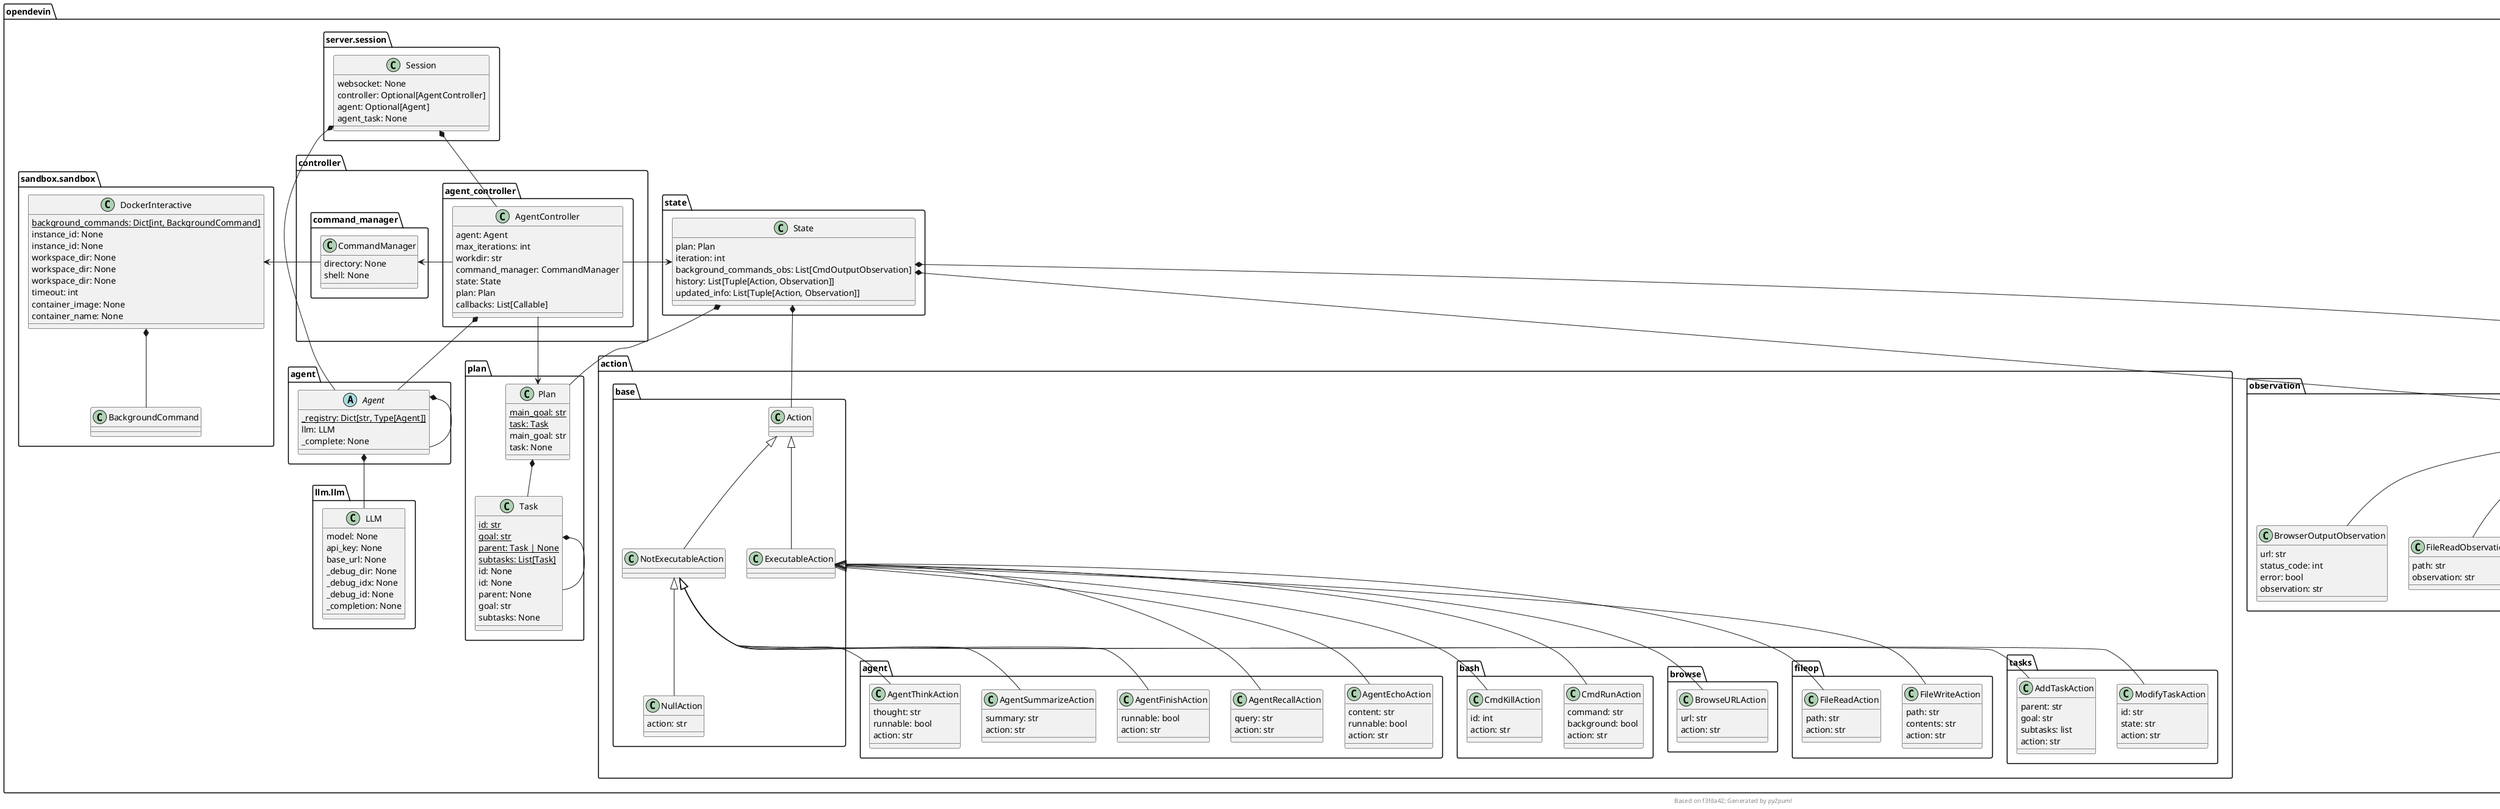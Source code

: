 @startuml opendevin
!pragma useIntermediatePackages false

class opendevin.action.agent.AgentEchoAction {
  content: str
  runnable: bool
  action: str
}
class opendevin.action.agent.AgentFinishAction {
  runnable: bool
  action: str
}
class opendevin.observation.AgentMessageObservation {
  role: str
  observation: str
}
class opendevin.action.agent.AgentRecallAction {
  query: str
  action: str
}
class opendevin.observation.AgentRecallObservation {
  memories: List[str]
  role: str
  observation: str
}
class opendevin.action.agent.AgentSummarizeAction {
  summary: str
  action: str
}
class opendevin.action.agent.AgentThinkAction {
  thought: str
  runnable: bool
  action: str
}
class opendevin.action.base.ExecutableAction {
}
class opendevin.action.base.NotExecutableAction {
}
class opendevin.observation.Observation {
  content: str
}
class opendevin.action.base.Action {
}
class opendevin.action.base.NullAction {
  action: str
}
class opendevin.action.bash.CmdKillAction {
  id: int
  action: str
}
class opendevin.action.bash.CmdRunAction {
  command: str
  background: bool
  action: str
}
class opendevin.action.browse.BrowseURLAction {
  url: str
  action: str
}
class opendevin.observation.BrowserOutputObservation {
  url: str
  status_code: int
  error: bool
  observation: str
}
class opendevin.action.fileop.FileReadAction {
  path: str
  action: str
}
class opendevin.observation.FileReadObservation {
  path: str
  observation: str
}
class opendevin.action.fileop.FileWriteAction {
  path: str
  contents: str
  action: str
}
class opendevin.observation.FileWriteObservation {
  path: str
  observation: str
}
class opendevin.action.tasks.AddTaskAction {
  parent: str
  goal: str
  subtasks: list
  action: str
}
class opendevin.action.tasks.ModifyTaskAction {
  id: str
  state: str
  action: str
}
abstract class opendevin.agent.Agent {
  _registry: Dict[str, Type[Agent]] {static}
  llm: LLM
  _complete: None
}
class opendevin.llm.llm.LLM {
  model: None
  api_key: None
  base_url: None
  _debug_dir: None
  _debug_idx: None
  _debug_id: None
  _completion: None
}
class opendevin.controller.agent_controller.AgentController {
  agent: Agent
  max_iterations: int
  workdir: str
  command_manager: CommandManager
  state: State
  plan: Plan
  callbacks: List[Callable]
}
class opendevin.observation.AgentErrorObservation {
  observation: str
}
class opendevin.controller.command_manager.CommandManager {
  directory: None
  shell: None
}
class opendevin.observation.NullObservation {
  observation: str
}
class opendevin.plan.Plan {
  main_goal: str {static}
  task: Task {static}
  main_goal: str
  task: None
}
class opendevin.state.State {
  plan: Plan
  iteration: int
  background_commands_obs: List[CmdOutputObservation]
  history: List[Tuple[Action, Observation]]
  updated_info: List[Tuple[Action, Observation]]
}
class opendevin.observation.CmdOutputObservation {
  command_id: int
  command: str
  exit_code: int
  observation: str
}
class opendevin.sandbox.sandbox.DockerInteractive {
  background_commands: Dict[int, BackgroundCommand] {static}
  instance_id: None
  instance_id: None
  workspace_dir: None
  workspace_dir: None
  workspace_dir: None
  timeout: int
  container_image: None
  container_name: None
}
class opendevin.observation.UserMessageObservation {
  role: str
  observation: str
}
class opendevin.plan.Task {
  id: str {static}
  goal: str {static}
  parent: Task | None {static}
  subtasks: List[Task] {static}
  id: None
  id: None
  parent: None
  goal: str
  subtasks: None
}

class opendevin.server.session.Session {
  websocket: None
  controller: Optional[AgentController]
  agent: Optional[Agent]
  agent_task: None
}

opendevin.action.base.ExecutableAction <|-- opendevin.action.agent.AgentEchoAction
opendevin.action.base.NotExecutableAction <|-- opendevin.action.agent.AgentFinishAction
opendevin.observation.Observation <|-- opendevin.observation.AgentMessageObservation
opendevin.action.base.ExecutableAction <|-- opendevin.action.agent.AgentRecallAction
opendevin.observation.Observation <|-- opendevin.observation.AgentRecallObservation
opendevin.action.base.NotExecutableAction <|-- opendevin.action.agent.AgentSummarizeAction
opendevin.action.base.NotExecutableAction <|-- opendevin.action.agent.AgentThinkAction
opendevin.action.base.Action <|-- opendevin.action.base.ExecutableAction
opendevin.action.base.Action <|-- opendevin.action.base.NotExecutableAction
opendevin.action.base.NotExecutableAction <|-- opendevin.action.base.NullAction
opendevin.action.base.ExecutableAction <|-- opendevin.action.bash.CmdKillAction
opendevin.action.base.ExecutableAction <|-- opendevin.action.bash.CmdRunAction
opendevin.action.base.ExecutableAction <|-- opendevin.action.browse.BrowseURLAction
opendevin.observation.Observation <|-- opendevin.observation.BrowserOutputObservation
opendevin.action.base.ExecutableAction <|-- opendevin.action.fileop.FileReadAction
opendevin.observation.Observation <|-- opendevin.observation.FileReadObservation
opendevin.action.base.ExecutableAction <|-- opendevin.action.fileop.FileWriteAction
opendevin.observation.Observation <|-- opendevin.observation.FileWriteObservation
opendevin.action.base.NotExecutableAction <|-- opendevin.action.tasks.AddTaskAction
opendevin.action.base.NotExecutableAction <|-- opendevin.action.tasks.ModifyTaskAction
opendevin.agent.Agent *-- opendevin.agent.Agent
opendevin.agent.Agent *-- opendevin.llm.llm.LLM
opendevin.controller.agent_controller.AgentController *-- opendevin.agent.Agent
opendevin.observation.Observation <|-- opendevin.observation.AgentErrorObservation
opendevin.observation.Observation <|-- opendevin.observation.NullObservation
opendevin.plan.Plan *-- opendevin.plan.Task
opendevin.state.State *-- opendevin.plan.Plan
opendevin.state.State *-- opendevin.observation.CmdOutputObservation
opendevin.state.State *-- opendevin.action.base.Action
opendevin.state.State *-- opendevin.observation.Observation
opendevin.observation.Observation <|-- opendevin.observation.CmdOutputObservation
opendevin.sandbox.sandbox.DockerInteractive *-- opendevin.sandbox.sandbox.BackgroundCommand
opendevin.observation.Observation <|-- opendevin.observation.UserMessageObservation
opendevin.plan.Task *-- opendevin.plan.Task
opendevin.server.session.Session *-- opendevin.controller.agent_controller.AgentController
opendevin.server.session.Session *-- opendevin.agent.Agent
opendevin.controller.agent_controller.AgentController -> opendevin.state.State
opendevin.controller.agent_controller.AgentController -> opendevin.plan.Plan
opendevin.controller.agent_controller.AgentController -> opendevin.controller.command_manager.CommandManager
opendevin.controller.command_manager.CommandManager -> opendevin.sandbox.sandbox.DockerInteractive

footer Based on f3fda42; Generated by //py2puml//
@enduml
